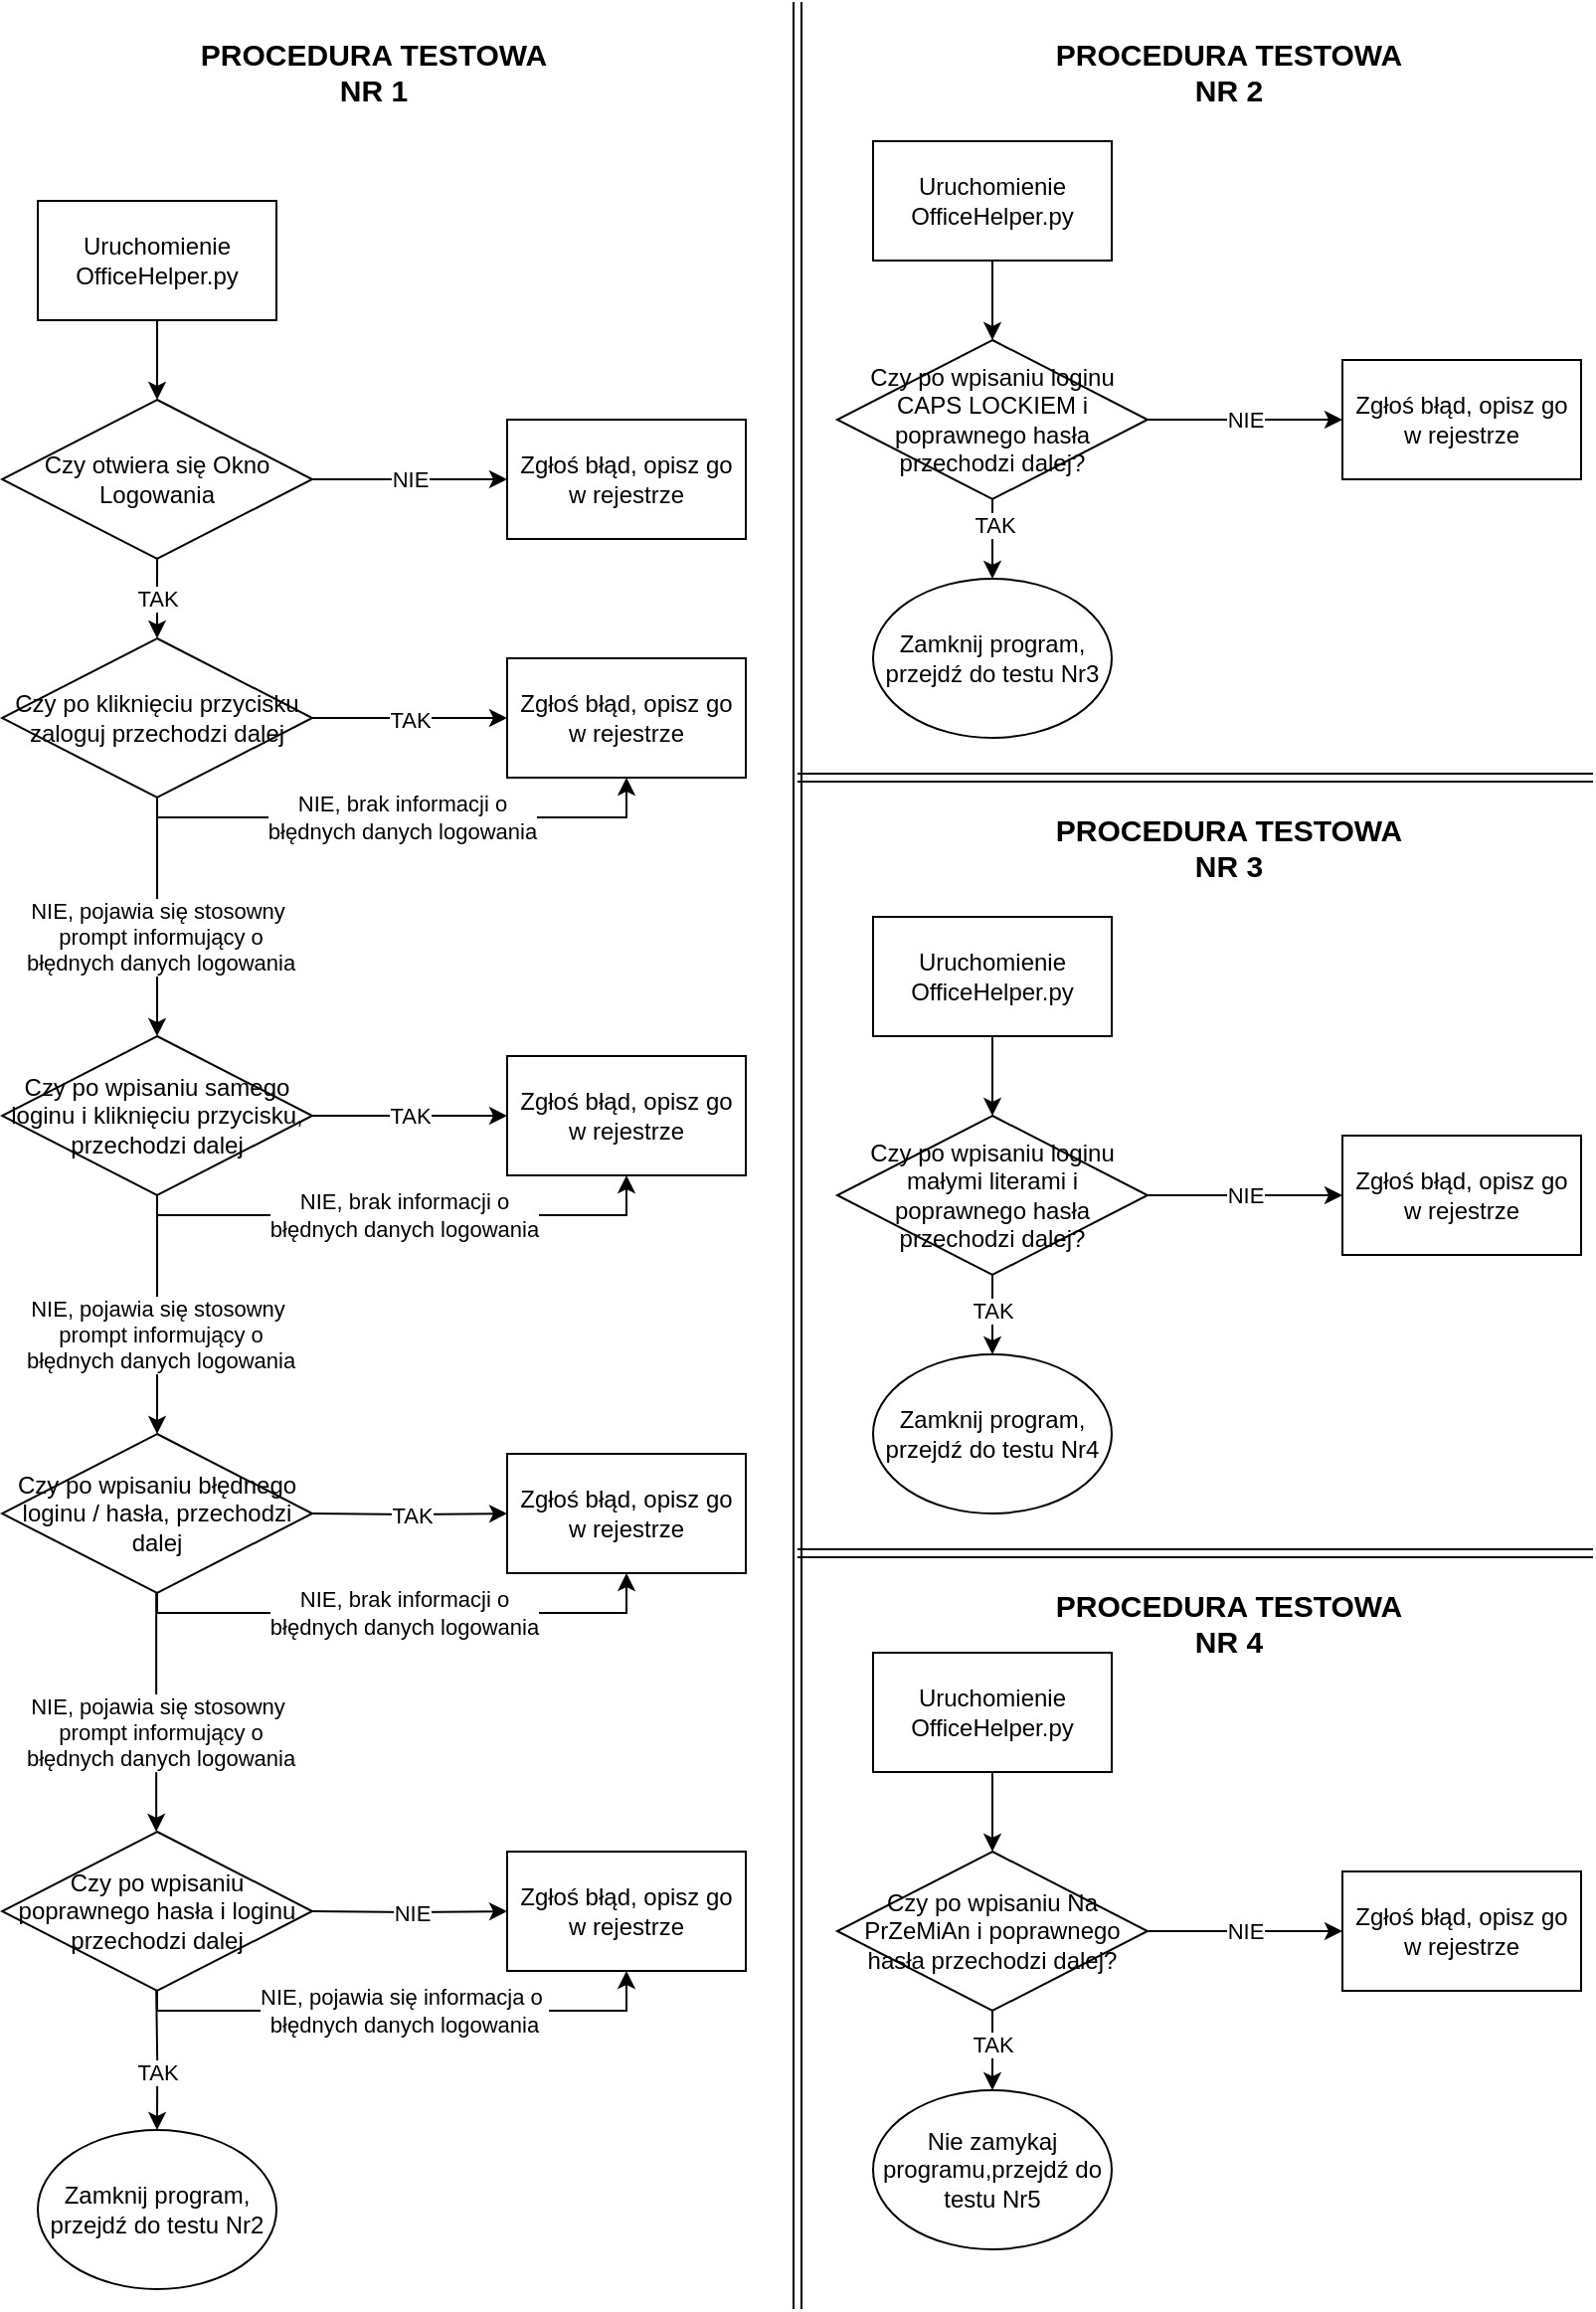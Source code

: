 <mxfile version="23.1.1" type="github">
  <diagram name="Strona-1" id="LoIhmsM3k1W91ekIoNwY">
    <mxGraphModel dx="1406" dy="703" grid="1" gridSize="10" guides="1" tooltips="1" connect="1" arrows="1" fold="1" page="1" pageScale="1" pageWidth="827" pageHeight="1169" math="0" shadow="0">
      <root>
        <mxCell id="0" />
        <mxCell id="1" parent="0" />
        <mxCell id="0YZWf_vBpHwigLN9SsZy-22" value="" style="edgeStyle=orthogonalEdgeStyle;rounded=0;orthogonalLoop=1;jettySize=auto;html=1;" parent="1" source="0YZWf_vBpHwigLN9SsZy-18" target="0YZWf_vBpHwigLN9SsZy-21" edge="1">
          <mxGeometry relative="1" as="geometry" />
        </mxCell>
        <mxCell id="0YZWf_vBpHwigLN9SsZy-18" value="Uruchomienie OfficeHelper.py" style="rounded=0;whiteSpace=wrap;html=1;" parent="1" vertex="1">
          <mxGeometry x="38" y="100" width="120" height="60" as="geometry" />
        </mxCell>
        <mxCell id="0YZWf_vBpHwigLN9SsZy-24" value="NIE" style="edgeStyle=orthogonalEdgeStyle;rounded=0;orthogonalLoop=1;jettySize=auto;html=1;" parent="1" source="0YZWf_vBpHwigLN9SsZy-21" target="0YZWf_vBpHwigLN9SsZy-23" edge="1">
          <mxGeometry relative="1" as="geometry" />
        </mxCell>
        <mxCell id="0YZWf_vBpHwigLN9SsZy-26" value="TAK" style="edgeStyle=orthogonalEdgeStyle;rounded=0;orthogonalLoop=1;jettySize=auto;html=1;" parent="1" source="0YZWf_vBpHwigLN9SsZy-21" target="0YZWf_vBpHwigLN9SsZy-25" edge="1">
          <mxGeometry relative="1" as="geometry" />
        </mxCell>
        <mxCell id="0YZWf_vBpHwigLN9SsZy-21" value="Czy otwiera się Okno Logowania" style="rhombus;whiteSpace=wrap;html=1;rounded=0;" parent="1" vertex="1">
          <mxGeometry x="20" y="200" width="156" height="80" as="geometry" />
        </mxCell>
        <mxCell id="0YZWf_vBpHwigLN9SsZy-23" value="Zgłoś błąd, opisz go w rejestrze" style="whiteSpace=wrap;html=1;rounded=0;" parent="1" vertex="1">
          <mxGeometry x="274" y="210" width="120" height="60" as="geometry" />
        </mxCell>
        <mxCell id="0YZWf_vBpHwigLN9SsZy-28" value="TAK" style="edgeStyle=orthogonalEdgeStyle;rounded=0;orthogonalLoop=1;jettySize=auto;html=1;" parent="1" source="0YZWf_vBpHwigLN9SsZy-25" edge="1">
          <mxGeometry relative="1" as="geometry">
            <mxPoint x="274" y="360" as="targetPoint" />
          </mxGeometry>
        </mxCell>
        <mxCell id="0YZWf_vBpHwigLN9SsZy-32" value="NIE, pojawia się stosowny&lt;br&gt;&amp;nbsp;prompt informujący o&lt;br&gt;&amp;nbsp;błędnych danych logowania" style="edgeStyle=orthogonalEdgeStyle;rounded=0;orthogonalLoop=1;jettySize=auto;html=1;" parent="1" source="0YZWf_vBpHwigLN9SsZy-25" target="0YZWf_vBpHwigLN9SsZy-31" edge="1">
          <mxGeometry x="0.167" relative="1" as="geometry">
            <mxPoint as="offset" />
          </mxGeometry>
        </mxCell>
        <mxCell id="0YZWf_vBpHwigLN9SsZy-40" value="NIE, brak informacji o &lt;br&gt;błędnych danych logowania" style="edgeStyle=orthogonalEdgeStyle;rounded=0;orthogonalLoop=1;jettySize=auto;html=1;entryX=0.5;entryY=1;entryDx=0;entryDy=0;" parent="1" source="0YZWf_vBpHwigLN9SsZy-25" target="0YZWf_vBpHwigLN9SsZy-30" edge="1">
          <mxGeometry relative="1" as="geometry">
            <mxPoint x="334" y="410" as="targetPoint" />
            <Array as="points">
              <mxPoint x="98" y="410" />
              <mxPoint x="334" y="410" />
            </Array>
            <mxPoint as="offset" />
          </mxGeometry>
        </mxCell>
        <mxCell id="0YZWf_vBpHwigLN9SsZy-25" value="Czy po kliknięciu przycisku zaloguj przechodzi dalej" style="rhombus;whiteSpace=wrap;html=1;rounded=0;" parent="1" vertex="1">
          <mxGeometry x="20" y="320" width="156" height="80" as="geometry" />
        </mxCell>
        <mxCell id="0YZWf_vBpHwigLN9SsZy-30" value="Zgłoś błąd, opisz go w rejestrze" style="whiteSpace=wrap;html=1;rounded=0;" parent="1" vertex="1">
          <mxGeometry x="274" y="330" width="120" height="60" as="geometry" />
        </mxCell>
        <mxCell id="0YZWf_vBpHwigLN9SsZy-35" value="TAK" style="edgeStyle=orthogonalEdgeStyle;rounded=0;orthogonalLoop=1;jettySize=auto;html=1;" parent="1" source="0YZWf_vBpHwigLN9SsZy-31" target="0YZWf_vBpHwigLN9SsZy-33" edge="1">
          <mxGeometry relative="1" as="geometry" />
        </mxCell>
        <mxCell id="0YZWf_vBpHwigLN9SsZy-37" value="" style="edgeStyle=orthogonalEdgeStyle;rounded=0;orthogonalLoop=1;jettySize=auto;html=1;" parent="1" source="0YZWf_vBpHwigLN9SsZy-31" target="0YZWf_vBpHwigLN9SsZy-36" edge="1">
          <mxGeometry relative="1" as="geometry" />
        </mxCell>
        <mxCell id="0YZWf_vBpHwigLN9SsZy-43" value="NIE, pojawia się stosowny&lt;br style=&quot;border-color: var(--border-color);&quot;&gt;&amp;nbsp;prompt informujący o&lt;br style=&quot;border-color: var(--border-color);&quot;&gt;&amp;nbsp;błędnych danych logowania" style="edgeLabel;html=1;align=center;verticalAlign=middle;resizable=0;points=[];" parent="0YZWf_vBpHwigLN9SsZy-37" vertex="1" connectable="0">
          <mxGeometry x="-0.252" y="-1" relative="1" as="geometry">
            <mxPoint x="1" y="25" as="offset" />
          </mxGeometry>
        </mxCell>
        <mxCell id="0YZWf_vBpHwigLN9SsZy-31" value="Czy po wpisaniu samego loginu i kliknięciu przycisku, przechodzi dalej" style="rhombus;whiteSpace=wrap;html=1;rounded=0;" parent="1" vertex="1">
          <mxGeometry x="20" y="520" width="156" height="80" as="geometry" />
        </mxCell>
        <mxCell id="0YZWf_vBpHwigLN9SsZy-33" value="Zgłoś błąd, opisz go w rejestrze" style="whiteSpace=wrap;html=1;rounded=0;" parent="1" vertex="1">
          <mxGeometry x="274" y="530" width="120" height="60" as="geometry" />
        </mxCell>
        <mxCell id="0YZWf_vBpHwigLN9SsZy-36" value="Czy po wpisaniu błędnego loginu / hasła, przechodzi dalej" style="rhombus;whiteSpace=wrap;html=1;rounded=0;" parent="1" vertex="1">
          <mxGeometry x="20" y="720" width="156" height="80" as="geometry" />
        </mxCell>
        <mxCell id="0YZWf_vBpHwigLN9SsZy-46" value="NIE, brak informacji o &lt;br&gt;błędnych danych logowania" style="edgeStyle=orthogonalEdgeStyle;rounded=0;orthogonalLoop=1;jettySize=auto;html=1;entryX=0.5;entryY=1;entryDx=0;entryDy=0;" parent="1" edge="1">
          <mxGeometry x="0.003" relative="1" as="geometry">
            <mxPoint x="98" y="600" as="sourcePoint" />
            <mxPoint x="334" y="590" as="targetPoint" />
            <Array as="points">
              <mxPoint x="98" y="610" />
              <mxPoint x="334" y="610" />
            </Array>
            <mxPoint as="offset" />
          </mxGeometry>
        </mxCell>
        <mxCell id="0YZWf_vBpHwigLN9SsZy-49" value="TAK" style="edgeStyle=orthogonalEdgeStyle;rounded=0;orthogonalLoop=1;jettySize=auto;html=1;" parent="1" target="0YZWf_vBpHwigLN9SsZy-50" edge="1">
          <mxGeometry relative="1" as="geometry">
            <mxPoint x="176" y="760" as="sourcePoint" />
          </mxGeometry>
        </mxCell>
        <mxCell id="0YZWf_vBpHwigLN9SsZy-50" value="Zgłoś błąd, opisz go w rejestrze" style="whiteSpace=wrap;html=1;rounded=0;" parent="1" vertex="1">
          <mxGeometry x="274" y="730" width="120" height="60" as="geometry" />
        </mxCell>
        <mxCell id="0YZWf_vBpHwigLN9SsZy-51" value="NIE, brak informacji o &lt;br&gt;błędnych danych logowania" style="edgeStyle=orthogonalEdgeStyle;rounded=0;orthogonalLoop=1;jettySize=auto;html=1;entryX=0.5;entryY=1;entryDx=0;entryDy=0;" parent="1" edge="1">
          <mxGeometry x="0.003" relative="1" as="geometry">
            <mxPoint x="98" y="800" as="sourcePoint" />
            <mxPoint x="334" y="790" as="targetPoint" />
            <Array as="points">
              <mxPoint x="98" y="810" />
              <mxPoint x="334" y="810" />
            </Array>
            <mxPoint as="offset" />
          </mxGeometry>
        </mxCell>
        <mxCell id="0YZWf_vBpHwigLN9SsZy-52" value="" style="edgeStyle=orthogonalEdgeStyle;rounded=0;orthogonalLoop=1;jettySize=auto;html=1;" parent="1" edge="1">
          <mxGeometry relative="1" as="geometry">
            <mxPoint x="97.58" y="800" as="sourcePoint" />
            <mxPoint x="97.58" y="920" as="targetPoint" />
          </mxGeometry>
        </mxCell>
        <mxCell id="0YZWf_vBpHwigLN9SsZy-53" value="NIE, pojawia się stosowny&lt;br style=&quot;border-color: var(--border-color);&quot;&gt;&amp;nbsp;prompt informujący o&lt;br style=&quot;border-color: var(--border-color);&quot;&gt;&amp;nbsp;błędnych danych logowania" style="edgeLabel;html=1;align=center;verticalAlign=middle;resizable=0;points=[];" parent="0YZWf_vBpHwigLN9SsZy-52" vertex="1" connectable="0">
          <mxGeometry x="-0.252" y="-1" relative="1" as="geometry">
            <mxPoint x="1" y="25" as="offset" />
          </mxGeometry>
        </mxCell>
        <mxCell id="0YZWf_vBpHwigLN9SsZy-54" value="Czy po wpisaniu poprawnego hasła i loginu przechodzi dalej" style="rhombus;whiteSpace=wrap;html=1;rounded=0;" parent="1" vertex="1">
          <mxGeometry x="20" y="920" width="156" height="80" as="geometry" />
        </mxCell>
        <mxCell id="0YZWf_vBpHwigLN9SsZy-55" value="NIE" style="edgeStyle=orthogonalEdgeStyle;rounded=0;orthogonalLoop=1;jettySize=auto;html=1;" parent="1" target="0YZWf_vBpHwigLN9SsZy-56" edge="1">
          <mxGeometry relative="1" as="geometry">
            <mxPoint x="176" y="960" as="sourcePoint" />
          </mxGeometry>
        </mxCell>
        <mxCell id="0YZWf_vBpHwigLN9SsZy-56" value="Zgłoś błąd, opisz go w rejestrze" style="whiteSpace=wrap;html=1;rounded=0;" parent="1" vertex="1">
          <mxGeometry x="274" y="930" width="120" height="60" as="geometry" />
        </mxCell>
        <mxCell id="0YZWf_vBpHwigLN9SsZy-57" value="NIE, pojawia się informacja o&amp;nbsp;&lt;br&gt;błędnych danych logowania" style="edgeStyle=orthogonalEdgeStyle;rounded=0;orthogonalLoop=1;jettySize=auto;html=1;entryX=0.5;entryY=1;entryDx=0;entryDy=0;" parent="1" edge="1">
          <mxGeometry x="0.003" relative="1" as="geometry">
            <mxPoint x="98" y="1000" as="sourcePoint" />
            <mxPoint x="334" y="990" as="targetPoint" />
            <Array as="points">
              <mxPoint x="98" y="1010" />
              <mxPoint x="334" y="1010" />
            </Array>
            <mxPoint as="offset" />
          </mxGeometry>
        </mxCell>
        <mxCell id="0YZWf_vBpHwigLN9SsZy-62" value="" style="edgeStyle=orthogonalEdgeStyle;rounded=0;orthogonalLoop=1;jettySize=auto;html=1;" parent="1" target="0YZWf_vBpHwigLN9SsZy-61" edge="1">
          <mxGeometry relative="1" as="geometry">
            <mxPoint x="97.58" y="1000" as="sourcePoint" />
            <mxPoint x="97.58" y="1120" as="targetPoint" />
          </mxGeometry>
        </mxCell>
        <mxCell id="0YZWf_vBpHwigLN9SsZy-63" value="TAK" style="edgeLabel;html=1;align=center;verticalAlign=middle;resizable=0;points=[];" parent="0YZWf_vBpHwigLN9SsZy-62" vertex="1" connectable="0">
          <mxGeometry x="-0.252" y="-1" relative="1" as="geometry">
            <mxPoint x="1" y="15" as="offset" />
          </mxGeometry>
        </mxCell>
        <mxCell id="0YZWf_vBpHwigLN9SsZy-61" value="Zamknij program, przejdź do testu Nr2" style="ellipse;whiteSpace=wrap;html=1;" parent="1" vertex="1">
          <mxGeometry x="38" y="1070" width="120" height="80" as="geometry" />
        </mxCell>
        <mxCell id="0YZWf_vBpHwigLN9SsZy-65" value="" style="shape=link;html=1;rounded=0;" parent="1" edge="1">
          <mxGeometry width="100" relative="1" as="geometry">
            <mxPoint x="420" y="1160" as="sourcePoint" />
            <mxPoint x="420" as="targetPoint" />
          </mxGeometry>
        </mxCell>
        <mxCell id="0YZWf_vBpHwigLN9SsZy-66" value="PROCEDURA TESTOWA NR 1" style="text;html=1;strokeColor=none;fillColor=none;align=center;verticalAlign=middle;whiteSpace=wrap;rounded=0;fontStyle=1;fontSize=15;" parent="1" vertex="1">
          <mxGeometry x="110" y="20" width="194" height="30" as="geometry" />
        </mxCell>
        <mxCell id="0YZWf_vBpHwigLN9SsZy-67" value="PROCEDURA TESTOWA NR 2" style="text;html=1;strokeColor=none;fillColor=none;align=center;verticalAlign=middle;whiteSpace=wrap;rounded=0;fontStyle=1;fontSize=15;" parent="1" vertex="1">
          <mxGeometry x="540" y="20" width="194" height="30" as="geometry" />
        </mxCell>
        <mxCell id="0YZWf_vBpHwigLN9SsZy-68" value="" style="edgeStyle=orthogonalEdgeStyle;rounded=0;orthogonalLoop=1;jettySize=auto;html=1;" parent="1" source="0YZWf_vBpHwigLN9SsZy-69" target="0YZWf_vBpHwigLN9SsZy-71" edge="1">
          <mxGeometry relative="1" as="geometry" />
        </mxCell>
        <mxCell id="0YZWf_vBpHwigLN9SsZy-69" value="Uruchomienie OfficeHelper.py" style="rounded=0;whiteSpace=wrap;html=1;" parent="1" vertex="1">
          <mxGeometry x="458" y="70" width="120" height="60" as="geometry" />
        </mxCell>
        <mxCell id="0YZWf_vBpHwigLN9SsZy-70" value="NIE" style="edgeStyle=orthogonalEdgeStyle;rounded=0;orthogonalLoop=1;jettySize=auto;html=1;" parent="1" source="0YZWf_vBpHwigLN9SsZy-71" target="0YZWf_vBpHwigLN9SsZy-72" edge="1">
          <mxGeometry relative="1" as="geometry" />
        </mxCell>
        <mxCell id="0YZWf_vBpHwigLN9SsZy-82" value="" style="edgeStyle=orthogonalEdgeStyle;rounded=0;orthogonalLoop=1;jettySize=auto;html=1;" parent="1" source="0YZWf_vBpHwigLN9SsZy-71" target="0YZWf_vBpHwigLN9SsZy-81" edge="1">
          <mxGeometry relative="1" as="geometry" />
        </mxCell>
        <mxCell id="xMT2PS8n8qIURqA5Z2nF-1" value="TAK" style="edgeLabel;html=1;align=center;verticalAlign=middle;resizable=0;points=[];" parent="0YZWf_vBpHwigLN9SsZy-82" vertex="1" connectable="0">
          <mxGeometry x="-0.35" y="1" relative="1" as="geometry">
            <mxPoint as="offset" />
          </mxGeometry>
        </mxCell>
        <mxCell id="0YZWf_vBpHwigLN9SsZy-71" value="Czy po wpisaniu loginu CAPS LOCKIEM i poprawnego hasła przechodzi dalej?" style="rhombus;whiteSpace=wrap;html=1;rounded=0;" parent="1" vertex="1">
          <mxGeometry x="440" y="170" width="156" height="80" as="geometry" />
        </mxCell>
        <mxCell id="0YZWf_vBpHwigLN9SsZy-72" value="Zgłoś błąd, opisz go w rejestrze" style="whiteSpace=wrap;html=1;rounded=0;" parent="1" vertex="1">
          <mxGeometry x="694" y="180" width="120" height="60" as="geometry" />
        </mxCell>
        <mxCell id="0YZWf_vBpHwigLN9SsZy-81" value="Zamknij program, przejdź do testu Nr3" style="ellipse;whiteSpace=wrap;html=1;" parent="1" vertex="1">
          <mxGeometry x="458" y="290" width="120" height="80" as="geometry" />
        </mxCell>
        <mxCell id="0YZWf_vBpHwigLN9SsZy-83" value="" style="shape=link;html=1;rounded=0;" parent="1" edge="1">
          <mxGeometry width="100" relative="1" as="geometry">
            <mxPoint x="420" y="390" as="sourcePoint" />
            <mxPoint x="820" y="390" as="targetPoint" />
          </mxGeometry>
        </mxCell>
        <mxCell id="0YZWf_vBpHwigLN9SsZy-84" value="PROCEDURA TESTOWA NR 3" style="text;html=1;strokeColor=none;fillColor=none;align=center;verticalAlign=middle;whiteSpace=wrap;rounded=0;fontStyle=1;fontSize=15;" parent="1" vertex="1">
          <mxGeometry x="540" y="410" width="194" height="30" as="geometry" />
        </mxCell>
        <mxCell id="0YZWf_vBpHwigLN9SsZy-85" value="" style="edgeStyle=orthogonalEdgeStyle;rounded=0;orthogonalLoop=1;jettySize=auto;html=1;" parent="1" source="0YZWf_vBpHwigLN9SsZy-86" target="0YZWf_vBpHwigLN9SsZy-89" edge="1">
          <mxGeometry relative="1" as="geometry" />
        </mxCell>
        <mxCell id="0YZWf_vBpHwigLN9SsZy-86" value="Uruchomienie OfficeHelper.py" style="rounded=0;whiteSpace=wrap;html=1;" parent="1" vertex="1">
          <mxGeometry x="458" y="460" width="120" height="60" as="geometry" />
        </mxCell>
        <mxCell id="0YZWf_vBpHwigLN9SsZy-87" value="NIE" style="edgeStyle=orthogonalEdgeStyle;rounded=0;orthogonalLoop=1;jettySize=auto;html=1;" parent="1" source="0YZWf_vBpHwigLN9SsZy-89" target="0YZWf_vBpHwigLN9SsZy-90" edge="1">
          <mxGeometry relative="1" as="geometry" />
        </mxCell>
        <mxCell id="0YZWf_vBpHwigLN9SsZy-88" value="" style="edgeStyle=orthogonalEdgeStyle;rounded=0;orthogonalLoop=1;jettySize=auto;html=1;" parent="1" source="0YZWf_vBpHwigLN9SsZy-89" target="0YZWf_vBpHwigLN9SsZy-91" edge="1">
          <mxGeometry relative="1" as="geometry" />
        </mxCell>
        <mxCell id="xMT2PS8n8qIURqA5Z2nF-2" value="TAK" style="edgeLabel;html=1;align=center;verticalAlign=middle;resizable=0;points=[];" parent="0YZWf_vBpHwigLN9SsZy-88" vertex="1" connectable="0">
          <mxGeometry x="-0.1" relative="1" as="geometry">
            <mxPoint as="offset" />
          </mxGeometry>
        </mxCell>
        <mxCell id="0YZWf_vBpHwigLN9SsZy-89" value="Czy po wpisaniu loginu małymi literami i poprawnego hasła przechodzi dalej?" style="rhombus;whiteSpace=wrap;html=1;rounded=0;" parent="1" vertex="1">
          <mxGeometry x="440" y="560" width="156" height="80" as="geometry" />
        </mxCell>
        <mxCell id="0YZWf_vBpHwigLN9SsZy-90" value="Zgłoś błąd, opisz go w rejestrze" style="whiteSpace=wrap;html=1;rounded=0;" parent="1" vertex="1">
          <mxGeometry x="694" y="570" width="120" height="60" as="geometry" />
        </mxCell>
        <mxCell id="0YZWf_vBpHwigLN9SsZy-91" value="Zamknij program, przejdź do testu Nr4" style="ellipse;whiteSpace=wrap;html=1;" parent="1" vertex="1">
          <mxGeometry x="458" y="680" width="120" height="80" as="geometry" />
        </mxCell>
        <mxCell id="0YZWf_vBpHwigLN9SsZy-92" value="" style="shape=link;html=1;rounded=0;" parent="1" edge="1">
          <mxGeometry width="100" relative="1" as="geometry">
            <mxPoint x="420" y="780" as="sourcePoint" />
            <mxPoint x="820" y="780" as="targetPoint" />
          </mxGeometry>
        </mxCell>
        <mxCell id="0YZWf_vBpHwigLN9SsZy-93" value="PROCEDURA TESTOWA NR 4" style="text;html=1;strokeColor=none;fillColor=none;align=center;verticalAlign=middle;whiteSpace=wrap;rounded=0;fontStyle=1;fontSize=15;" parent="1" vertex="1">
          <mxGeometry x="540" y="800" width="194" height="30" as="geometry" />
        </mxCell>
        <mxCell id="0YZWf_vBpHwigLN9SsZy-100" value="" style="edgeStyle=orthogonalEdgeStyle;rounded=0;orthogonalLoop=1;jettySize=auto;html=1;" parent="1" source="0YZWf_vBpHwigLN9SsZy-101" target="0YZWf_vBpHwigLN9SsZy-104" edge="1">
          <mxGeometry relative="1" as="geometry" />
        </mxCell>
        <mxCell id="0YZWf_vBpHwigLN9SsZy-101" value="Uruchomienie OfficeHelper.py" style="rounded=0;whiteSpace=wrap;html=1;" parent="1" vertex="1">
          <mxGeometry x="458" y="830" width="120" height="60" as="geometry" />
        </mxCell>
        <mxCell id="0YZWf_vBpHwigLN9SsZy-102" value="NIE" style="edgeStyle=orthogonalEdgeStyle;rounded=0;orthogonalLoop=1;jettySize=auto;html=1;" parent="1" source="0YZWf_vBpHwigLN9SsZy-104" target="0YZWf_vBpHwigLN9SsZy-105" edge="1">
          <mxGeometry relative="1" as="geometry" />
        </mxCell>
        <mxCell id="0YZWf_vBpHwigLN9SsZy-103" value="" style="edgeStyle=orthogonalEdgeStyle;rounded=0;orthogonalLoop=1;jettySize=auto;html=1;" parent="1" source="0YZWf_vBpHwigLN9SsZy-104" target="0YZWf_vBpHwigLN9SsZy-106" edge="1">
          <mxGeometry relative="1" as="geometry" />
        </mxCell>
        <mxCell id="xMT2PS8n8qIURqA5Z2nF-3" value="TAK" style="edgeLabel;html=1;align=center;verticalAlign=middle;resizable=0;points=[];" parent="0YZWf_vBpHwigLN9SsZy-103" vertex="1" connectable="0">
          <mxGeometry x="-0.147" relative="1" as="geometry">
            <mxPoint as="offset" />
          </mxGeometry>
        </mxCell>
        <mxCell id="0YZWf_vBpHwigLN9SsZy-104" value="Czy po wpisaniu Na PrZeMiAn i poprawnego hasła przechodzi dalej?" style="rhombus;whiteSpace=wrap;html=1;rounded=0;" parent="1" vertex="1">
          <mxGeometry x="440" y="930" width="156" height="80" as="geometry" />
        </mxCell>
        <mxCell id="0YZWf_vBpHwigLN9SsZy-105" value="Zgłoś błąd, opisz go w rejestrze" style="whiteSpace=wrap;html=1;rounded=0;" parent="1" vertex="1">
          <mxGeometry x="694" y="940" width="120" height="60" as="geometry" />
        </mxCell>
        <mxCell id="0YZWf_vBpHwigLN9SsZy-106" value="Nie zamykaj programu,przejdź do testu Nr5" style="ellipse;whiteSpace=wrap;html=1;" parent="1" vertex="1">
          <mxGeometry x="458" y="1050" width="120" height="80" as="geometry" />
        </mxCell>
      </root>
    </mxGraphModel>
  </diagram>
</mxfile>
